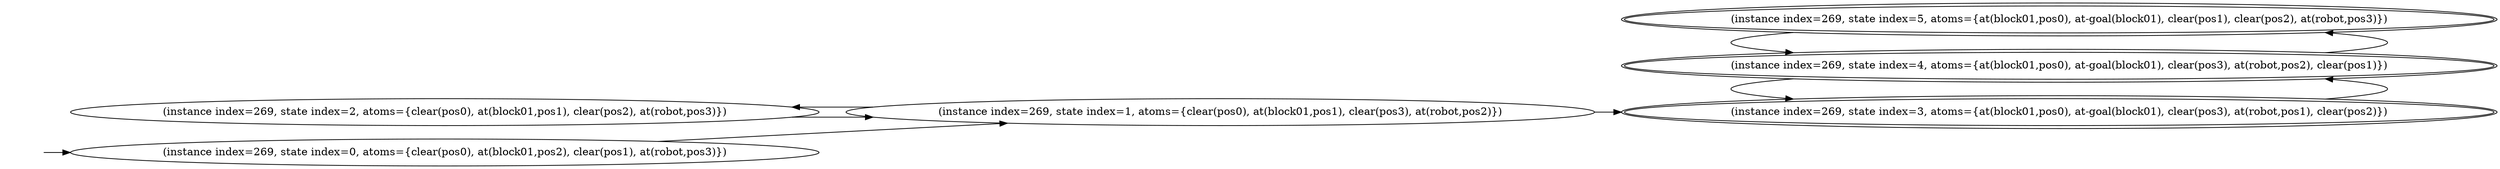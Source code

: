 digraph {
rankdir="LR"
s2[label="(instance index=269, state index=2, atoms={clear(pos0), at(block01,pos1), clear(pos2), at(robot,pos3)})"]
s0[label="(instance index=269, state index=0, atoms={clear(pos0), at(block01,pos2), clear(pos1), at(robot,pos3)})"]
s1[label="(instance index=269, state index=1, atoms={clear(pos0), at(block01,pos1), clear(pos3), at(robot,pos2)})"]
s3[peripheries=2,label="(instance index=269, state index=3, atoms={at(block01,pos0), at-goal(block01), clear(pos3), at(robot,pos1), clear(pos2)})"]
s4[peripheries=2,label="(instance index=269, state index=4, atoms={at(block01,pos0), at-goal(block01), clear(pos3), at(robot,pos2), clear(pos1)})"]
s5[peripheries=2,label="(instance index=269, state index=5, atoms={at(block01,pos0), at-goal(block01), clear(pos1), clear(pos2), at(robot,pos3)})"]
Dangling [ label = "", style = invis ]
{ rank = same; Dangling }
Dangling -> s0
{ rank = same; s0}
{ rank = same; s1}
{ rank = same; s3,s4,s5}
{
s2->s1
s0->s1
}
{
s1->s3
s1->s2
}
{
s3->s4
s4->s5
s4->s3
s5->s4
}
}
